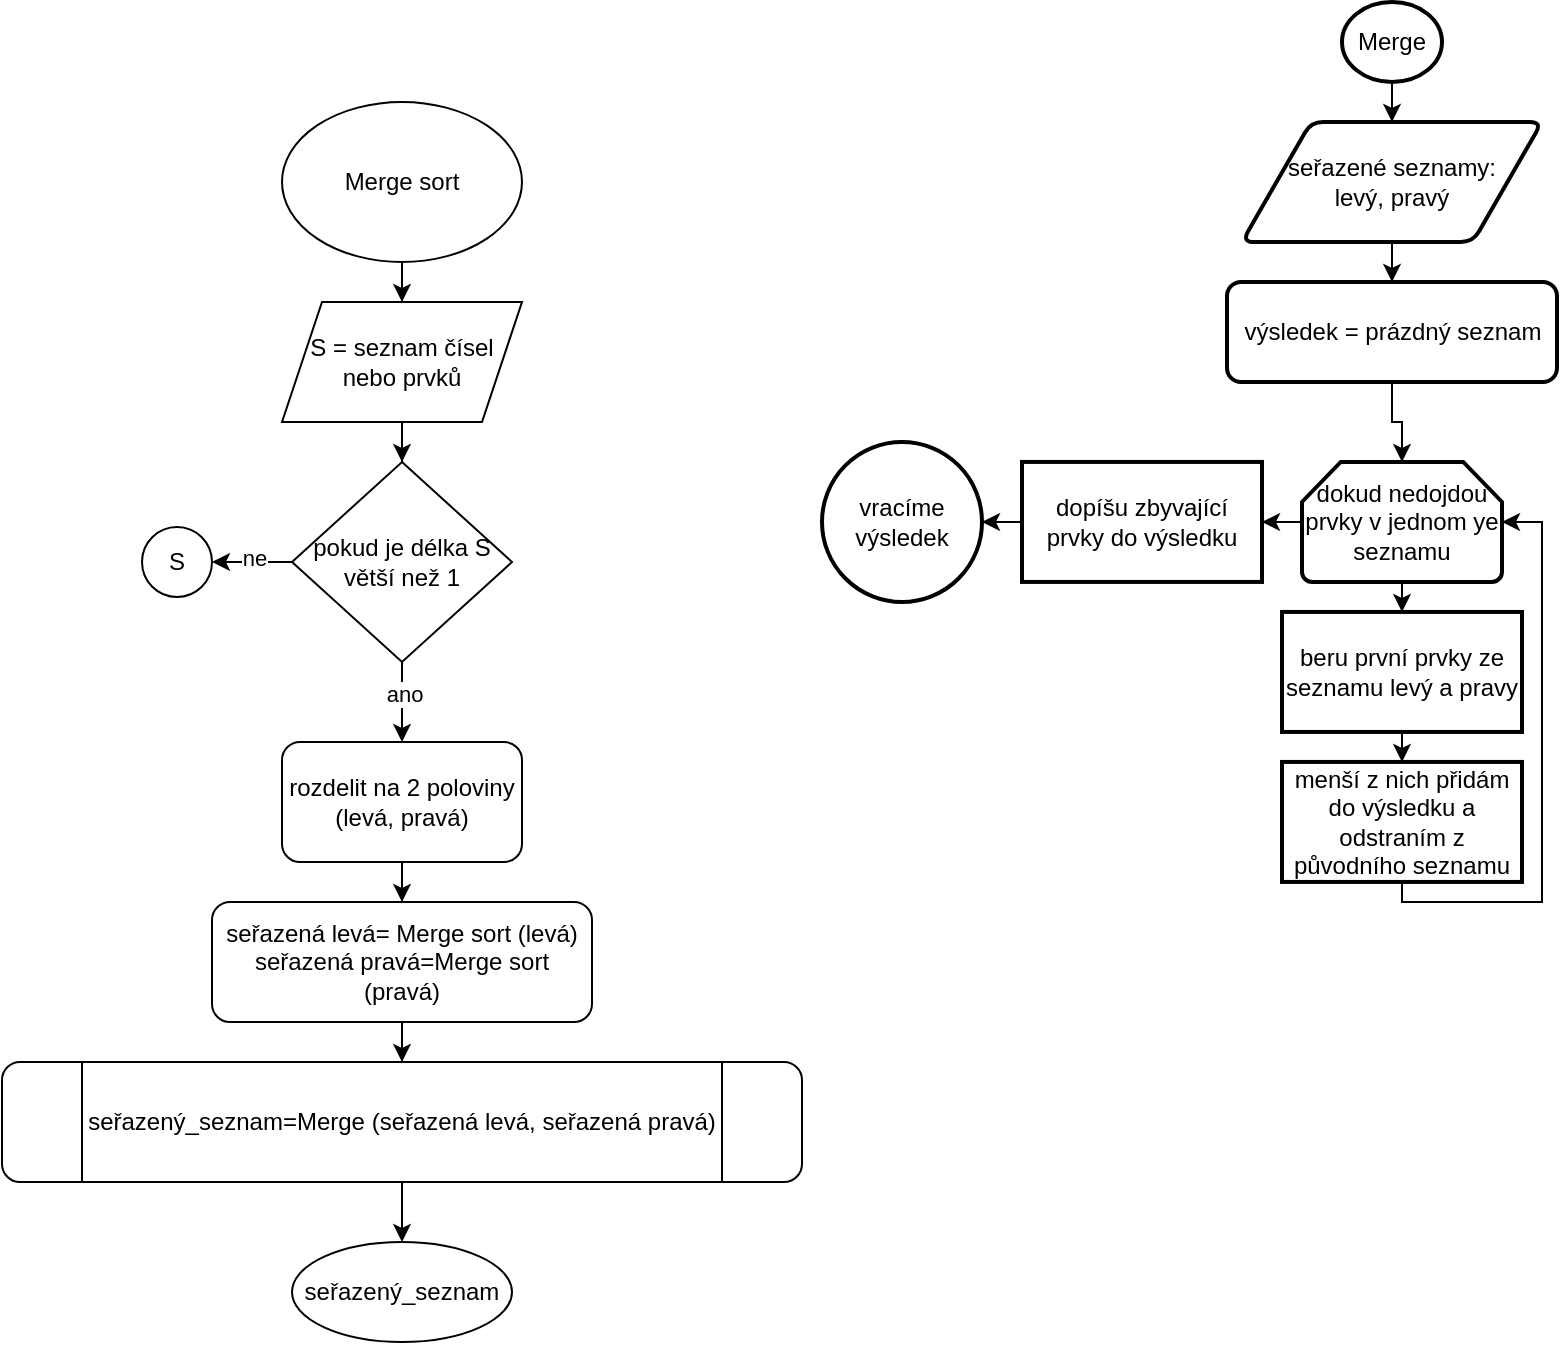 <mxfile version="24.8.6">
  <diagram name="Page-1" id="asgzvyEV-3q-9yrG_ix3">
    <mxGraphModel dx="600" dy="303" grid="1" gridSize="10" guides="1" tooltips="1" connect="1" arrows="1" fold="1" page="1" pageScale="1" pageWidth="827" pageHeight="1169" math="0" shadow="0">
      <root>
        <mxCell id="0" />
        <mxCell id="1" parent="0" />
        <mxCell id="FD2VURQ12ZBcBWXNPVzz-3" value="" style="edgeStyle=orthogonalEdgeStyle;rounded=0;orthogonalLoop=1;jettySize=auto;html=1;" edge="1" parent="1" source="FD2VURQ12ZBcBWXNPVzz-1" target="FD2VURQ12ZBcBWXNPVzz-2">
          <mxGeometry relative="1" as="geometry" />
        </mxCell>
        <mxCell id="FD2VURQ12ZBcBWXNPVzz-1" value="&lt;div&gt;Merge sort&lt;/div&gt;" style="ellipse;whiteSpace=wrap;html=1;" vertex="1" parent="1">
          <mxGeometry x="140" y="60" width="120" height="80" as="geometry" />
        </mxCell>
        <mxCell id="FD2VURQ12ZBcBWXNPVzz-5" style="edgeStyle=orthogonalEdgeStyle;rounded=0;orthogonalLoop=1;jettySize=auto;html=1;entryX=0.5;entryY=0;entryDx=0;entryDy=0;" edge="1" parent="1" source="FD2VURQ12ZBcBWXNPVzz-2" target="FD2VURQ12ZBcBWXNPVzz-4">
          <mxGeometry relative="1" as="geometry" />
        </mxCell>
        <mxCell id="FD2VURQ12ZBcBWXNPVzz-2" value="S = seznam čísel nebo prvků" style="shape=parallelogram;perimeter=parallelogramPerimeter;whiteSpace=wrap;html=1;fixedSize=1;" vertex="1" parent="1">
          <mxGeometry x="140" y="160" width="120" height="60" as="geometry" />
        </mxCell>
        <mxCell id="FD2VURQ12ZBcBWXNPVzz-8" style="edgeStyle=orthogonalEdgeStyle;rounded=0;orthogonalLoop=1;jettySize=auto;html=1;" edge="1" parent="1" source="FD2VURQ12ZBcBWXNPVzz-4" target="FD2VURQ12ZBcBWXNPVzz-11">
          <mxGeometry relative="1" as="geometry">
            <mxPoint x="310" y="290.0" as="targetPoint" />
          </mxGeometry>
        </mxCell>
        <mxCell id="FD2VURQ12ZBcBWXNPVzz-10" value="ne" style="edgeLabel;html=1;align=center;verticalAlign=middle;resizable=0;points=[];" vertex="1" connectable="0" parent="FD2VURQ12ZBcBWXNPVzz-8">
          <mxGeometry x="-0.061" y="-2" relative="1" as="geometry">
            <mxPoint as="offset" />
          </mxGeometry>
        </mxCell>
        <mxCell id="FD2VURQ12ZBcBWXNPVzz-13" value="" style="edgeStyle=orthogonalEdgeStyle;rounded=0;orthogonalLoop=1;jettySize=auto;html=1;" edge="1" parent="1" source="FD2VURQ12ZBcBWXNPVzz-4" target="FD2VURQ12ZBcBWXNPVzz-12">
          <mxGeometry relative="1" as="geometry" />
        </mxCell>
        <mxCell id="FD2VURQ12ZBcBWXNPVzz-14" value="ano" style="edgeLabel;html=1;align=center;verticalAlign=middle;resizable=0;points=[];" vertex="1" connectable="0" parent="FD2VURQ12ZBcBWXNPVzz-13">
          <mxGeometry x="-0.213" y="1" relative="1" as="geometry">
            <mxPoint as="offset" />
          </mxGeometry>
        </mxCell>
        <mxCell id="FD2VURQ12ZBcBWXNPVzz-4" value="pokud je délka S větší než 1" style="rhombus;whiteSpace=wrap;html=1;" vertex="1" parent="1">
          <mxGeometry x="145" y="240" width="110" height="100" as="geometry" />
        </mxCell>
        <mxCell id="FD2VURQ12ZBcBWXNPVzz-11" value="&lt;div&gt;S&lt;/div&gt;" style="ellipse;whiteSpace=wrap;html=1;aspect=fixed;" vertex="1" parent="1">
          <mxGeometry x="70" y="272.5" width="35" height="35" as="geometry" />
        </mxCell>
        <mxCell id="FD2VURQ12ZBcBWXNPVzz-18" value="" style="edgeStyle=orthogonalEdgeStyle;rounded=0;orthogonalLoop=1;jettySize=auto;html=1;" edge="1" parent="1" source="FD2VURQ12ZBcBWXNPVzz-12" target="FD2VURQ12ZBcBWXNPVzz-17">
          <mxGeometry relative="1" as="geometry" />
        </mxCell>
        <mxCell id="FD2VURQ12ZBcBWXNPVzz-12" value="rozdelit na 2 poloviny (levá, pravá)" style="rounded=1;whiteSpace=wrap;html=1;" vertex="1" parent="1">
          <mxGeometry x="140" y="380" width="120" height="60" as="geometry" />
        </mxCell>
        <mxCell id="FD2VURQ12ZBcBWXNPVzz-22" value="" style="edgeStyle=orthogonalEdgeStyle;rounded=0;orthogonalLoop=1;jettySize=auto;html=1;" edge="1" parent="1" source="FD2VURQ12ZBcBWXNPVzz-17" target="FD2VURQ12ZBcBWXNPVzz-21">
          <mxGeometry relative="1" as="geometry" />
        </mxCell>
        <mxCell id="FD2VURQ12ZBcBWXNPVzz-17" value="&lt;div&gt;seřazená levá= Merge sort (levá) &lt;br&gt;&lt;/div&gt;&lt;div&gt;seřazená pravá=Merge sort (pravá)&lt;br&gt;&lt;/div&gt;" style="rounded=1;whiteSpace=wrap;html=1;" vertex="1" parent="1">
          <mxGeometry x="105" y="460" width="190" height="60" as="geometry" />
        </mxCell>
        <mxCell id="FD2VURQ12ZBcBWXNPVzz-24" value="" style="edgeStyle=orthogonalEdgeStyle;rounded=0;orthogonalLoop=1;jettySize=auto;html=1;" edge="1" parent="1" source="FD2VURQ12ZBcBWXNPVzz-21" target="FD2VURQ12ZBcBWXNPVzz-23">
          <mxGeometry relative="1" as="geometry" />
        </mxCell>
        <mxCell id="FD2VURQ12ZBcBWXNPVzz-21" value="seřazený_seznam=Merge (seřazená levá, seřazená pravá)" style="shape=process;whiteSpace=wrap;html=1;backgroundOutline=1;rounded=1;" vertex="1" parent="1">
          <mxGeometry y="540" width="400" height="60" as="geometry" />
        </mxCell>
        <mxCell id="FD2VURQ12ZBcBWXNPVzz-23" value="seřazený_seznam" style="ellipse;whiteSpace=wrap;html=1;rounded=1;" vertex="1" parent="1">
          <mxGeometry x="145" y="630" width="110" height="50" as="geometry" />
        </mxCell>
        <mxCell id="FD2VURQ12ZBcBWXNPVzz-29" style="edgeStyle=orthogonalEdgeStyle;rounded=0;orthogonalLoop=1;jettySize=auto;html=1;" edge="1" parent="1" source="FD2VURQ12ZBcBWXNPVzz-28" target="FD2VURQ12ZBcBWXNPVzz-30">
          <mxGeometry relative="1" as="geometry">
            <mxPoint x="695" y="50" as="targetPoint" />
          </mxGeometry>
        </mxCell>
        <mxCell id="FD2VURQ12ZBcBWXNPVzz-28" value="&lt;div&gt;Merge&lt;/div&gt;" style="strokeWidth=2;html=1;shape=mxgraph.flowchart.start_2;whiteSpace=wrap;" vertex="1" parent="1">
          <mxGeometry x="670" y="10" width="50" height="40" as="geometry" />
        </mxCell>
        <mxCell id="FD2VURQ12ZBcBWXNPVzz-45" value="" style="edgeStyle=orthogonalEdgeStyle;rounded=0;orthogonalLoop=1;jettySize=auto;html=1;" edge="1" parent="1" source="FD2VURQ12ZBcBWXNPVzz-30" target="FD2VURQ12ZBcBWXNPVzz-44">
          <mxGeometry relative="1" as="geometry" />
        </mxCell>
        <mxCell id="FD2VURQ12ZBcBWXNPVzz-30" value="&lt;div&gt;seřazené seznamy:&lt;/div&gt;&lt;div&gt;levý, pravý&lt;/div&gt;" style="shape=parallelogram;html=1;strokeWidth=2;perimeter=parallelogramPerimeter;whiteSpace=wrap;rounded=1;arcSize=12;size=0.23;" vertex="1" parent="1">
          <mxGeometry x="620" y="70" width="150" height="60" as="geometry" />
        </mxCell>
        <mxCell id="FD2VURQ12ZBcBWXNPVzz-36" value="" style="edgeStyle=orthogonalEdgeStyle;rounded=0;orthogonalLoop=1;jettySize=auto;html=1;" edge="1" parent="1" source="FD2VURQ12ZBcBWXNPVzz-33" target="FD2VURQ12ZBcBWXNPVzz-35">
          <mxGeometry relative="1" as="geometry" />
        </mxCell>
        <mxCell id="FD2VURQ12ZBcBWXNPVzz-41" value="" style="edgeStyle=orthogonalEdgeStyle;rounded=0;orthogonalLoop=1;jettySize=auto;html=1;" edge="1" parent="1" source="FD2VURQ12ZBcBWXNPVzz-33" target="FD2VURQ12ZBcBWXNPVzz-40">
          <mxGeometry relative="1" as="geometry" />
        </mxCell>
        <mxCell id="FD2VURQ12ZBcBWXNPVzz-33" value="dokud nedojdou prvky v jednom ye seznamu" style="strokeWidth=2;html=1;shape=mxgraph.flowchart.loop_limit;whiteSpace=wrap;" vertex="1" parent="1">
          <mxGeometry x="650" y="239.97" width="100" height="60" as="geometry" />
        </mxCell>
        <mxCell id="FD2VURQ12ZBcBWXNPVzz-38" value="" style="edgeStyle=orthogonalEdgeStyle;rounded=0;orthogonalLoop=1;jettySize=auto;html=1;" edge="1" parent="1" source="FD2VURQ12ZBcBWXNPVzz-35" target="FD2VURQ12ZBcBWXNPVzz-37">
          <mxGeometry relative="1" as="geometry" />
        </mxCell>
        <mxCell id="FD2VURQ12ZBcBWXNPVzz-35" value="beru první prvky ze seznamu levý a pravy" style="whiteSpace=wrap;html=1;strokeWidth=2;" vertex="1" parent="1">
          <mxGeometry x="640" y="314.97" width="120" height="60" as="geometry" />
        </mxCell>
        <mxCell id="FD2VURQ12ZBcBWXNPVzz-37" value="menší z nich přidám do výsledku a odstraním z původního seznamu" style="whiteSpace=wrap;html=1;strokeWidth=2;" vertex="1" parent="1">
          <mxGeometry x="640" y="389.97" width="120" height="60" as="geometry" />
        </mxCell>
        <mxCell id="FD2VURQ12ZBcBWXNPVzz-39" style="edgeStyle=orthogonalEdgeStyle;rounded=0;orthogonalLoop=1;jettySize=auto;html=1;entryX=1;entryY=0.5;entryDx=0;entryDy=0;entryPerimeter=0;" edge="1" parent="1" source="FD2VURQ12ZBcBWXNPVzz-37" target="FD2VURQ12ZBcBWXNPVzz-33">
          <mxGeometry relative="1" as="geometry">
            <Array as="points">
              <mxPoint x="700" y="459.97" />
              <mxPoint x="770" y="459.97" />
              <mxPoint x="770" y="269.97" />
            </Array>
          </mxGeometry>
        </mxCell>
        <mxCell id="FD2VURQ12ZBcBWXNPVzz-43" value="" style="edgeStyle=orthogonalEdgeStyle;rounded=0;orthogonalLoop=1;jettySize=auto;html=1;" edge="1" parent="1" source="FD2VURQ12ZBcBWXNPVzz-40" target="FD2VURQ12ZBcBWXNPVzz-42">
          <mxGeometry relative="1" as="geometry">
            <mxPoint x="490.0" y="269.999" as="targetPoint" />
          </mxGeometry>
        </mxCell>
        <mxCell id="FD2VURQ12ZBcBWXNPVzz-40" value="dopíšu zbyvající prvky do výsledku" style="whiteSpace=wrap;html=1;strokeWidth=2;" vertex="1" parent="1">
          <mxGeometry x="510" y="239.97" width="120" height="60" as="geometry" />
        </mxCell>
        <mxCell id="FD2VURQ12ZBcBWXNPVzz-42" value="vracíme výsledek" style="ellipse;whiteSpace=wrap;html=1;strokeWidth=2;" vertex="1" parent="1">
          <mxGeometry x="410" y="229.97" width="80" height="80" as="geometry" />
        </mxCell>
        <mxCell id="FD2VURQ12ZBcBWXNPVzz-46" value="" style="edgeStyle=orthogonalEdgeStyle;rounded=0;orthogonalLoop=1;jettySize=auto;html=1;" edge="1" parent="1" source="FD2VURQ12ZBcBWXNPVzz-44" target="FD2VURQ12ZBcBWXNPVzz-33">
          <mxGeometry relative="1" as="geometry" />
        </mxCell>
        <mxCell id="FD2VURQ12ZBcBWXNPVzz-44" value="výsledek = prázdný seznam" style="rounded=1;whiteSpace=wrap;html=1;absoluteArcSize=1;arcSize=14;strokeWidth=2;" vertex="1" parent="1">
          <mxGeometry x="612.5" y="150" width="165" height="50" as="geometry" />
        </mxCell>
      </root>
    </mxGraphModel>
  </diagram>
</mxfile>
